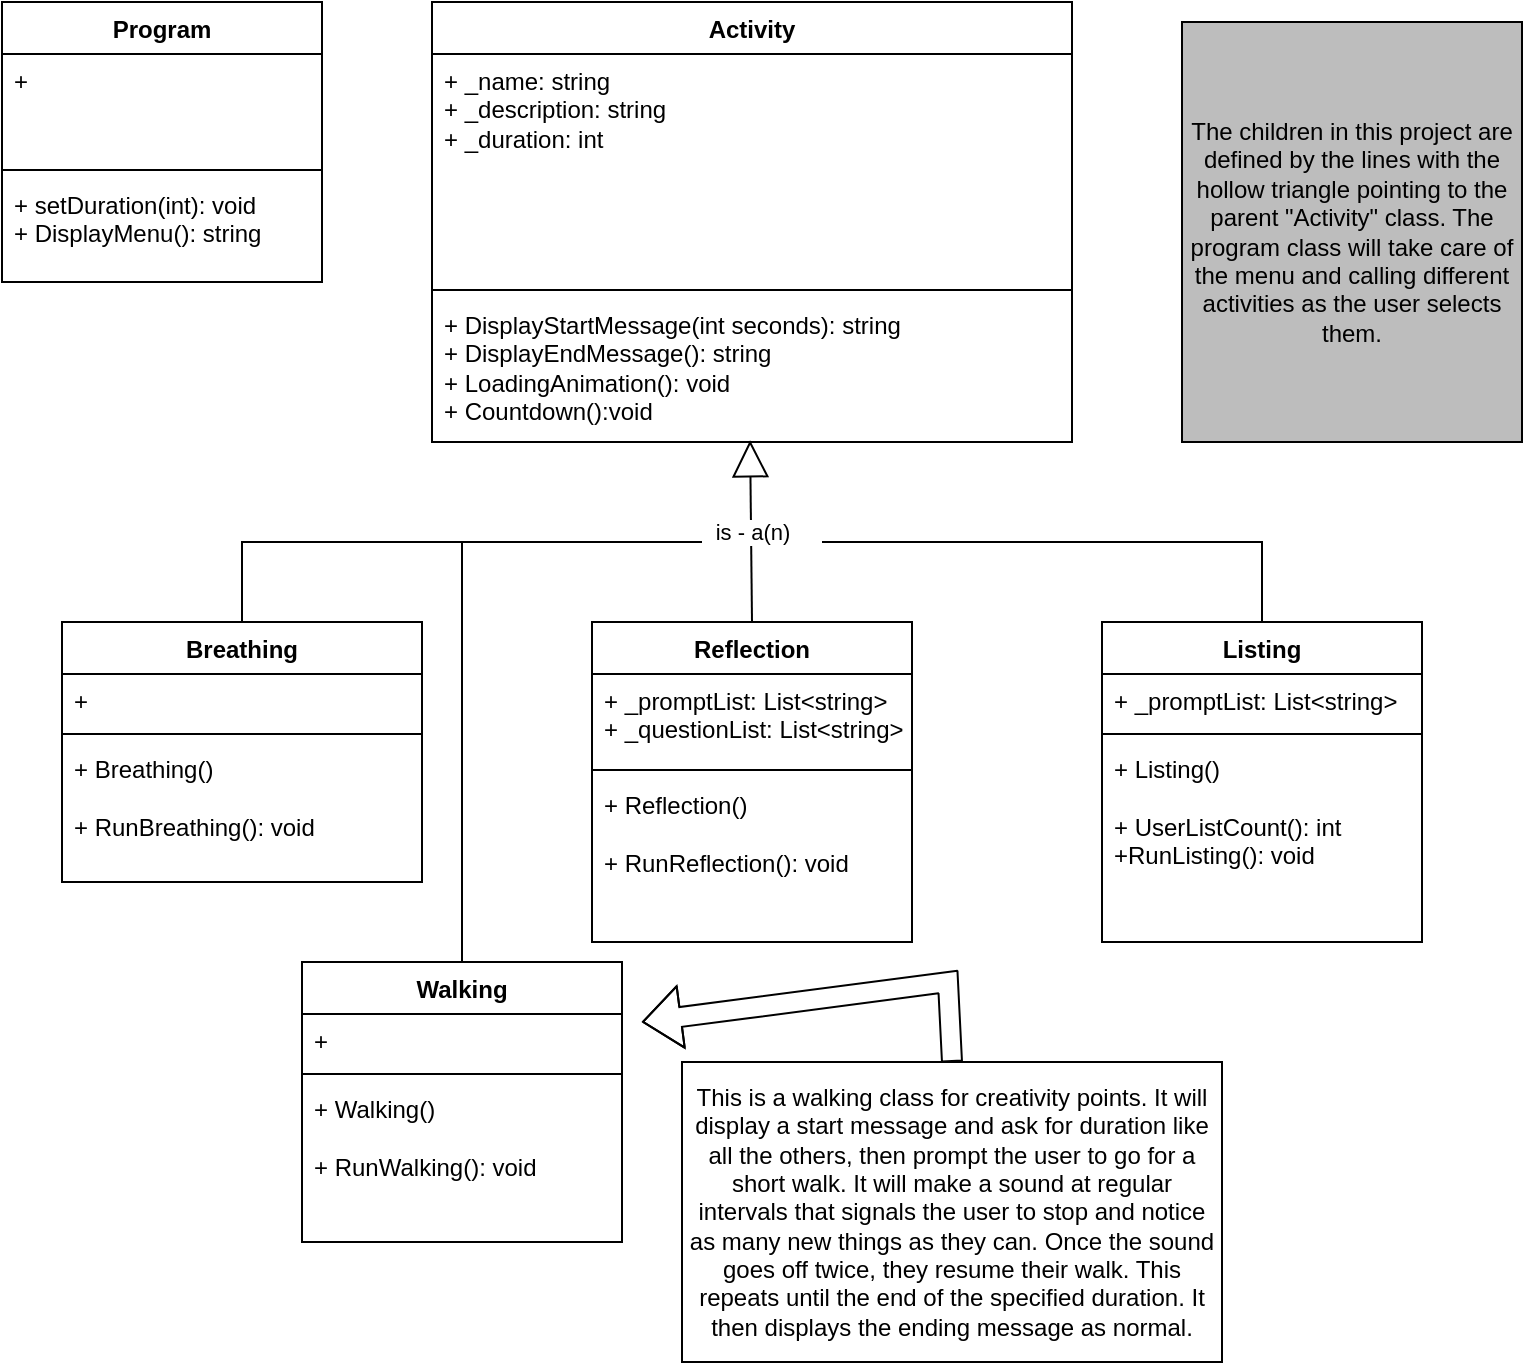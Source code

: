 <mxfile version="24.4.13" type="device">
  <diagram name="Page-1" id="n30TO4e8GdDCaqnlI5Cy">
    <mxGraphModel dx="1546" dy="716" grid="1" gridSize="10" guides="1" tooltips="1" connect="1" arrows="1" fold="1" page="1" pageScale="1" pageWidth="850" pageHeight="1100" math="0" shadow="0">
      <root>
        <mxCell id="0" />
        <mxCell id="1" parent="0" />
        <mxCell id="FRKZe78LID6HimRYipjW-1" value="Activity" style="swimlane;fontStyle=1;align=center;verticalAlign=top;childLayout=stackLayout;horizontal=1;startSize=26;horizontalStack=0;resizeParent=1;resizeParentMax=0;resizeLast=0;collapsible=1;marginBottom=0;whiteSpace=wrap;html=1;" vertex="1" parent="1">
          <mxGeometry x="265" y="50" width="320" height="220" as="geometry" />
        </mxCell>
        <mxCell id="FRKZe78LID6HimRYipjW-2" value="+ _name: string&lt;div&gt;+ _description: string&lt;/div&gt;&lt;div&gt;+ _duration: int&lt;br&gt;&lt;div&gt;&lt;br&gt;&lt;/div&gt;&lt;/div&gt;" style="text;strokeColor=none;fillColor=none;align=left;verticalAlign=top;spacingLeft=4;spacingRight=4;overflow=hidden;rotatable=0;points=[[0,0.5],[1,0.5]];portConstraint=eastwest;whiteSpace=wrap;html=1;" vertex="1" parent="FRKZe78LID6HimRYipjW-1">
          <mxGeometry y="26" width="320" height="114" as="geometry" />
        </mxCell>
        <mxCell id="FRKZe78LID6HimRYipjW-3" value="" style="line;strokeWidth=1;fillColor=none;align=left;verticalAlign=middle;spacingTop=-1;spacingLeft=3;spacingRight=3;rotatable=0;labelPosition=right;points=[];portConstraint=eastwest;strokeColor=inherit;" vertex="1" parent="FRKZe78LID6HimRYipjW-1">
          <mxGeometry y="140" width="320" height="8" as="geometry" />
        </mxCell>
        <mxCell id="FRKZe78LID6HimRYipjW-4" value="&lt;div&gt;+ DisplayStartMessage(int seconds): string&lt;/div&gt;&lt;div&gt;+ DisplayEndMessage(): string&lt;br&gt;&lt;/div&gt;&lt;div&gt;+ LoadingAnimation(): void&lt;/div&gt;&lt;div&gt;&lt;div&gt;+ Countdown():void&lt;/div&gt;&lt;/div&gt;&lt;div&gt;&lt;br&gt;&lt;/div&gt;" style="text;strokeColor=none;fillColor=none;align=left;verticalAlign=top;spacingLeft=4;spacingRight=4;overflow=hidden;rotatable=0;points=[[0,0.5],[1,0.5]];portConstraint=eastwest;whiteSpace=wrap;html=1;" vertex="1" parent="FRKZe78LID6HimRYipjW-1">
          <mxGeometry y="148" width="320" height="72" as="geometry" />
        </mxCell>
        <mxCell id="FRKZe78LID6HimRYipjW-5" value="Program" style="swimlane;fontStyle=1;align=center;verticalAlign=top;childLayout=stackLayout;horizontal=1;startSize=26;horizontalStack=0;resizeParent=1;resizeParentMax=0;resizeLast=0;collapsible=1;marginBottom=0;whiteSpace=wrap;html=1;" vertex="1" parent="1">
          <mxGeometry x="50" y="50" width="160" height="140" as="geometry" />
        </mxCell>
        <mxCell id="FRKZe78LID6HimRYipjW-6" value="+" style="text;strokeColor=none;fillColor=none;align=left;verticalAlign=top;spacingLeft=4;spacingRight=4;overflow=hidden;rotatable=0;points=[[0,0.5],[1,0.5]];portConstraint=eastwest;whiteSpace=wrap;html=1;" vertex="1" parent="FRKZe78LID6HimRYipjW-5">
          <mxGeometry y="26" width="160" height="54" as="geometry" />
        </mxCell>
        <mxCell id="FRKZe78LID6HimRYipjW-7" value="" style="line;strokeWidth=1;fillColor=none;align=left;verticalAlign=middle;spacingTop=-1;spacingLeft=3;spacingRight=3;rotatable=0;labelPosition=right;points=[];portConstraint=eastwest;strokeColor=inherit;" vertex="1" parent="FRKZe78LID6HimRYipjW-5">
          <mxGeometry y="80" width="160" height="8" as="geometry" />
        </mxCell>
        <mxCell id="FRKZe78LID6HimRYipjW-8" value="+ setDuration(int): void&lt;div&gt;+ DisplayMenu(): string&lt;br&gt;&lt;/div&gt;&lt;div&gt;&lt;br&gt;&lt;/div&gt;" style="text;strokeColor=none;fillColor=none;align=left;verticalAlign=top;spacingLeft=4;spacingRight=4;overflow=hidden;rotatable=0;points=[[0,0.5],[1,0.5]];portConstraint=eastwest;whiteSpace=wrap;html=1;" vertex="1" parent="FRKZe78LID6HimRYipjW-5">
          <mxGeometry y="88" width="160" height="52" as="geometry" />
        </mxCell>
        <mxCell id="FRKZe78LID6HimRYipjW-10" value="Breathing" style="swimlane;fontStyle=1;align=center;verticalAlign=top;childLayout=stackLayout;horizontal=1;startSize=26;horizontalStack=0;resizeParent=1;resizeParentMax=0;resizeLast=0;collapsible=1;marginBottom=0;whiteSpace=wrap;html=1;" vertex="1" parent="1">
          <mxGeometry x="80" y="360" width="180" height="130" as="geometry" />
        </mxCell>
        <mxCell id="FRKZe78LID6HimRYipjW-11" value="+" style="text;strokeColor=none;fillColor=none;align=left;verticalAlign=top;spacingLeft=4;spacingRight=4;overflow=hidden;rotatable=0;points=[[0,0.5],[1,0.5]];portConstraint=eastwest;whiteSpace=wrap;html=1;" vertex="1" parent="FRKZe78LID6HimRYipjW-10">
          <mxGeometry y="26" width="180" height="26" as="geometry" />
        </mxCell>
        <mxCell id="FRKZe78LID6HimRYipjW-12" value="" style="line;strokeWidth=1;fillColor=none;align=left;verticalAlign=middle;spacingTop=-1;spacingLeft=3;spacingRight=3;rotatable=0;labelPosition=right;points=[];portConstraint=eastwest;strokeColor=inherit;" vertex="1" parent="FRKZe78LID6HimRYipjW-10">
          <mxGeometry y="52" width="180" height="8" as="geometry" />
        </mxCell>
        <mxCell id="FRKZe78LID6HimRYipjW-13" value="&lt;div&gt;&lt;span style=&quot;background-color: initial;&quot;&gt;+ Breathing()&lt;/span&gt;&lt;br&gt;&lt;/div&gt;&lt;div&gt;&lt;span style=&quot;background-color: initial;&quot;&gt;&lt;br&gt;&lt;/span&gt;&lt;/div&gt;&lt;div&gt;&lt;span style=&quot;background-color: initial;&quot;&gt;+ RunBreathing(): void&lt;/span&gt;&lt;/div&gt;" style="text;strokeColor=none;fillColor=none;align=left;verticalAlign=top;spacingLeft=4;spacingRight=4;overflow=hidden;rotatable=0;points=[[0,0.5],[1,0.5]];portConstraint=eastwest;whiteSpace=wrap;html=1;" vertex="1" parent="FRKZe78LID6HimRYipjW-10">
          <mxGeometry y="60" width="180" height="70" as="geometry" />
        </mxCell>
        <mxCell id="FRKZe78LID6HimRYipjW-14" value="Reflection" style="swimlane;fontStyle=1;align=center;verticalAlign=top;childLayout=stackLayout;horizontal=1;startSize=26;horizontalStack=0;resizeParent=1;resizeParentMax=0;resizeLast=0;collapsible=1;marginBottom=0;whiteSpace=wrap;html=1;" vertex="1" parent="1">
          <mxGeometry x="345" y="360" width="160" height="160" as="geometry" />
        </mxCell>
        <mxCell id="FRKZe78LID6HimRYipjW-15" value="+ _promptList: List&amp;lt;string&amp;gt;&lt;div&gt;+ _questionList: List&amp;lt;string&amp;gt;&lt;/div&gt;" style="text;strokeColor=none;fillColor=none;align=left;verticalAlign=top;spacingLeft=4;spacingRight=4;overflow=hidden;rotatable=0;points=[[0,0.5],[1,0.5]];portConstraint=eastwest;whiteSpace=wrap;html=1;" vertex="1" parent="FRKZe78LID6HimRYipjW-14">
          <mxGeometry y="26" width="160" height="44" as="geometry" />
        </mxCell>
        <mxCell id="FRKZe78LID6HimRYipjW-16" value="" style="line;strokeWidth=1;fillColor=none;align=left;verticalAlign=middle;spacingTop=-1;spacingLeft=3;spacingRight=3;rotatable=0;labelPosition=right;points=[];portConstraint=eastwest;strokeColor=inherit;" vertex="1" parent="FRKZe78LID6HimRYipjW-14">
          <mxGeometry y="70" width="160" height="8" as="geometry" />
        </mxCell>
        <mxCell id="FRKZe78LID6HimRYipjW-17" value="+ Reflection()&lt;div&gt;&lt;br&gt;&lt;/div&gt;&lt;div&gt;+ RunReflection(): void&lt;/div&gt;" style="text;strokeColor=none;fillColor=none;align=left;verticalAlign=top;spacingLeft=4;spacingRight=4;overflow=hidden;rotatable=0;points=[[0,0.5],[1,0.5]];portConstraint=eastwest;whiteSpace=wrap;html=1;" vertex="1" parent="FRKZe78LID6HimRYipjW-14">
          <mxGeometry y="78" width="160" height="82" as="geometry" />
        </mxCell>
        <mxCell id="FRKZe78LID6HimRYipjW-18" value="Listing" style="swimlane;fontStyle=1;align=center;verticalAlign=top;childLayout=stackLayout;horizontal=1;startSize=26;horizontalStack=0;resizeParent=1;resizeParentMax=0;resizeLast=0;collapsible=1;marginBottom=0;whiteSpace=wrap;html=1;" vertex="1" parent="1">
          <mxGeometry x="600" y="360" width="160" height="160" as="geometry" />
        </mxCell>
        <mxCell id="FRKZe78LID6HimRYipjW-19" value="+ _promptList: List&amp;lt;string&amp;gt;&lt;div&gt;&lt;br&gt;&lt;/div&gt;" style="text;strokeColor=none;fillColor=none;align=left;verticalAlign=top;spacingLeft=4;spacingRight=4;overflow=hidden;rotatable=0;points=[[0,0.5],[1,0.5]];portConstraint=eastwest;whiteSpace=wrap;html=1;" vertex="1" parent="FRKZe78LID6HimRYipjW-18">
          <mxGeometry y="26" width="160" height="26" as="geometry" />
        </mxCell>
        <mxCell id="FRKZe78LID6HimRYipjW-20" value="" style="line;strokeWidth=1;fillColor=none;align=left;verticalAlign=middle;spacingTop=-1;spacingLeft=3;spacingRight=3;rotatable=0;labelPosition=right;points=[];portConstraint=eastwest;strokeColor=inherit;" vertex="1" parent="FRKZe78LID6HimRYipjW-18">
          <mxGeometry y="52" width="160" height="8" as="geometry" />
        </mxCell>
        <mxCell id="FRKZe78LID6HimRYipjW-21" value="+ Listing()&lt;div&gt;&lt;br&gt;&lt;/div&gt;&lt;div&gt;&lt;span style=&quot;background-color: initial;&quot;&gt;+ UserListCount(): int&lt;/span&gt;&lt;br&gt;&lt;/div&gt;&lt;div&gt;+RunListing(): void&lt;/div&gt;" style="text;strokeColor=none;fillColor=none;align=left;verticalAlign=top;spacingLeft=4;spacingRight=4;overflow=hidden;rotatable=0;points=[[0,0.5],[1,0.5]];portConstraint=eastwest;whiteSpace=wrap;html=1;" vertex="1" parent="FRKZe78LID6HimRYipjW-18">
          <mxGeometry y="60" width="160" height="100" as="geometry" />
        </mxCell>
        <mxCell id="FRKZe78LID6HimRYipjW-22" value="is - a(n)" style="endArrow=block;endSize=16;endFill=0;html=1;rounded=0;exitX=0.5;exitY=0;exitDx=0;exitDy=0;entryX=0.497;entryY=0.988;entryDx=0;entryDy=0;entryPerimeter=0;" edge="1" parent="1" source="FRKZe78LID6HimRYipjW-14" target="FRKZe78LID6HimRYipjW-4">
          <mxGeometry x="-0.0" width="160" relative="1" as="geometry">
            <mxPoint x="340" y="350" as="sourcePoint" />
            <mxPoint x="510" y="340" as="targetPoint" />
            <mxPoint as="offset" />
          </mxGeometry>
        </mxCell>
        <mxCell id="FRKZe78LID6HimRYipjW-25" value="" style="endArrow=none;html=1;rounded=0;exitX=0.5;exitY=0;exitDx=0;exitDy=0;" edge="1" parent="1" source="FRKZe78LID6HimRYipjW-10">
          <mxGeometry width="50" height="50" relative="1" as="geometry">
            <mxPoint x="170" y="350" as="sourcePoint" />
            <mxPoint x="400" y="320" as="targetPoint" />
            <Array as="points">
              <mxPoint x="170" y="320" />
            </Array>
          </mxGeometry>
        </mxCell>
        <mxCell id="FRKZe78LID6HimRYipjW-27" value="" style="endArrow=none;html=1;rounded=0;exitX=0.5;exitY=0;exitDx=0;exitDy=0;" edge="1" parent="1" source="FRKZe78LID6HimRYipjW-18">
          <mxGeometry width="50" height="50" relative="1" as="geometry">
            <mxPoint x="730" y="320" as="sourcePoint" />
            <mxPoint x="460" y="320" as="targetPoint" />
            <Array as="points">
              <mxPoint x="680" y="320" />
            </Array>
          </mxGeometry>
        </mxCell>
        <mxCell id="FRKZe78LID6HimRYipjW-28" value="Walking" style="swimlane;fontStyle=1;align=center;verticalAlign=top;childLayout=stackLayout;horizontal=1;startSize=26;horizontalStack=0;resizeParent=1;resizeParentMax=0;resizeLast=0;collapsible=1;marginBottom=0;whiteSpace=wrap;html=1;" vertex="1" parent="1">
          <mxGeometry x="200" y="530" width="160" height="140" as="geometry" />
        </mxCell>
        <mxCell id="FRKZe78LID6HimRYipjW-29" value="+" style="text;strokeColor=none;fillColor=none;align=left;verticalAlign=top;spacingLeft=4;spacingRight=4;overflow=hidden;rotatable=0;points=[[0,0.5],[1,0.5]];portConstraint=eastwest;whiteSpace=wrap;html=1;" vertex="1" parent="FRKZe78LID6HimRYipjW-28">
          <mxGeometry y="26" width="160" height="26" as="geometry" />
        </mxCell>
        <mxCell id="FRKZe78LID6HimRYipjW-30" value="" style="line;strokeWidth=1;fillColor=none;align=left;verticalAlign=middle;spacingTop=-1;spacingLeft=3;spacingRight=3;rotatable=0;labelPosition=right;points=[];portConstraint=eastwest;strokeColor=inherit;" vertex="1" parent="FRKZe78LID6HimRYipjW-28">
          <mxGeometry y="52" width="160" height="8" as="geometry" />
        </mxCell>
        <mxCell id="FRKZe78LID6HimRYipjW-31" value="&lt;div&gt;&lt;span style=&quot;background-color: initial;&quot;&gt;+ Walking(&lt;/span&gt;&lt;span style=&quot;background-color: initial;&quot;&gt;)&lt;/span&gt;&lt;/div&gt;&lt;div&gt;&lt;span style=&quot;background-color: initial;&quot;&gt;&lt;br&gt;&lt;/span&gt;&lt;/div&gt;&lt;div&gt;&lt;span style=&quot;background-color: initial;&quot;&gt;+ RunWalking(): void&lt;/span&gt;&lt;/div&gt;" style="text;strokeColor=none;fillColor=none;align=left;verticalAlign=top;spacingLeft=4;spacingRight=4;overflow=hidden;rotatable=0;points=[[0,0.5],[1,0.5]];portConstraint=eastwest;whiteSpace=wrap;html=1;" vertex="1" parent="FRKZe78LID6HimRYipjW-28">
          <mxGeometry y="60" width="160" height="80" as="geometry" />
        </mxCell>
        <mxCell id="FRKZe78LID6HimRYipjW-32" value="" style="endArrow=none;html=1;rounded=0;exitX=0.5;exitY=0;exitDx=0;exitDy=0;" edge="1" parent="1" source="FRKZe78LID6HimRYipjW-28">
          <mxGeometry width="50" height="50" relative="1" as="geometry">
            <mxPoint x="440" y="390" as="sourcePoint" />
            <mxPoint x="280" y="320" as="targetPoint" />
          </mxGeometry>
        </mxCell>
        <mxCell id="FRKZe78LID6HimRYipjW-33" value="This is a walking class for creativity points. It will display a start message and ask for duration like all the others, then prompt the user to go for a short walk. It will make a sound at regular intervals that signals the user to stop and notice as many new things as they can. Once the sound goes off twice, they resume their walk. This repeats until the end of the specified duration. It then displays the ending message as normal." style="text;html=1;align=center;verticalAlign=middle;whiteSpace=wrap;rounded=0;strokeColor=#000000;" vertex="1" parent="1">
          <mxGeometry x="390" y="580" width="270" height="150" as="geometry" />
        </mxCell>
        <mxCell id="FRKZe78LID6HimRYipjW-34" value="" style="shape=flexArrow;endArrow=classic;html=1;rounded=0;exitX=0.5;exitY=0;exitDx=0;exitDy=0;" edge="1" parent="1" source="FRKZe78LID6HimRYipjW-33">
          <mxGeometry width="50" height="50" relative="1" as="geometry">
            <mxPoint x="440" y="530" as="sourcePoint" />
            <mxPoint x="370" y="560" as="targetPoint" />
            <Array as="points">
              <mxPoint x="523" y="540" />
            </Array>
          </mxGeometry>
        </mxCell>
        <mxCell id="FRKZe78LID6HimRYipjW-35" value="" style="rounded=0;whiteSpace=wrap;html=1;fillColor=#BDBDBD;" vertex="1" parent="1">
          <mxGeometry x="640" y="60" width="170" height="210" as="geometry" />
        </mxCell>
        <mxCell id="FRKZe78LID6HimRYipjW-36" value="The children in this project are defined by the lines with the hollow triangle pointing to the parent &quot;Activity&quot; class. The program class will take care of the menu and calling different activities as the user selects them." style="text;html=1;align=center;verticalAlign=middle;whiteSpace=wrap;rounded=0;" vertex="1" parent="1">
          <mxGeometry x="640" y="60" width="170" height="210" as="geometry" />
        </mxCell>
      </root>
    </mxGraphModel>
  </diagram>
</mxfile>
